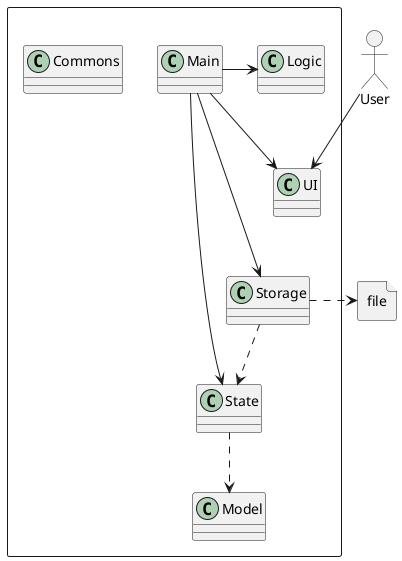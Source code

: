 @startuml
allowmixing

Package " "<<Rectangle>>{
    Class UI
    Class Logic
    Class Storage
    Class State
    Class Main
    Class Model
    Class Commons
}

actor "User" as User
file "file" as File

Main --> UI
Main -> State
Main ---> Storage
Main -> Logic

State ..> Model

Storage ..> State
Storage .right.>File
User --> UI
@enduml